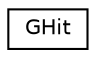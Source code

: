 digraph "Graphical Class Hierarchy"
{
 // LATEX_PDF_SIZE
  edge [fontname="Helvetica",fontsize="10",labelfontname="Helvetica",labelfontsize="10"];
  node [fontname="Helvetica",fontsize="10",shape=record];
  rankdir="LR";
  Node0 [label="GHit",height=0.2,width=0.4,color="black", fillcolor="white", style="filled",URL="$utils_8hpp.html#struct_g_hit",tooltip=" "];
}
